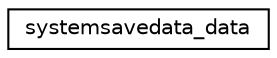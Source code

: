 digraph "Graphical Class Hierarchy"
{
  edge [fontname="Helvetica",fontsize="10",labelfontname="Helvetica",labelfontsize="10"];
  node [fontname="Helvetica",fontsize="10",shape=record];
  rankdir="LR";
  Node1 [label="systemsavedata_data",height=0.2,width=0.4,color="black", fillcolor="white", style="filled",URL="$structsystemsavedata__data.html"];
}
